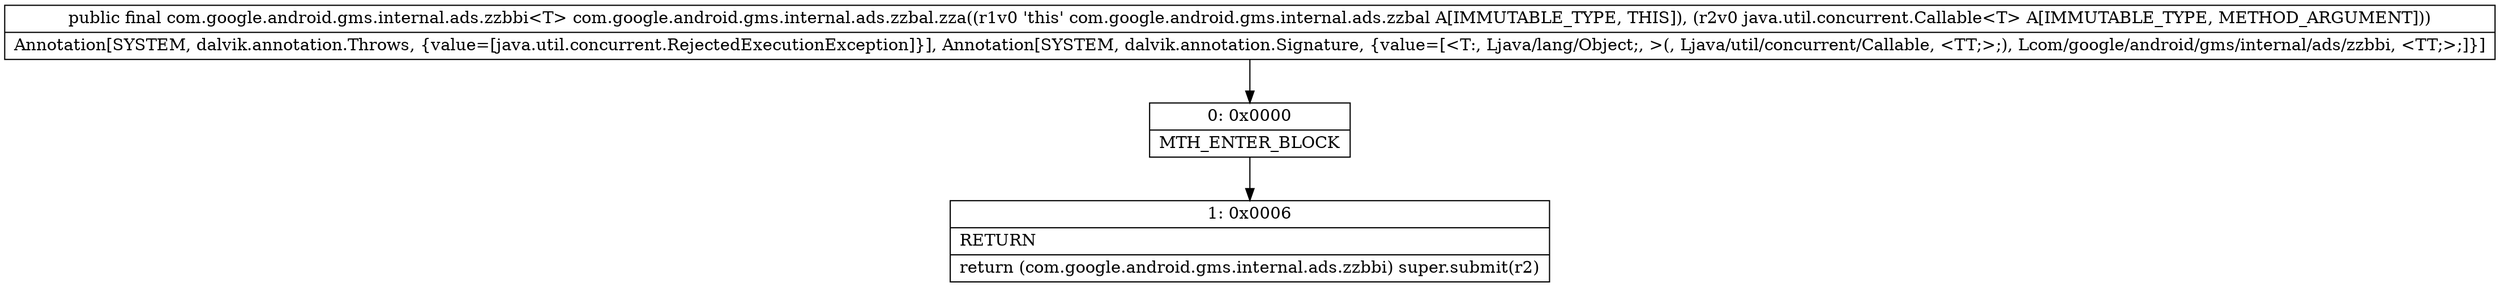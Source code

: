 digraph "CFG forcom.google.android.gms.internal.ads.zzbal.zza(Ljava\/util\/concurrent\/Callable;)Lcom\/google\/android\/gms\/internal\/ads\/zzbbi;" {
Node_0 [shape=record,label="{0\:\ 0x0000|MTH_ENTER_BLOCK\l}"];
Node_1 [shape=record,label="{1\:\ 0x0006|RETURN\l|return (com.google.android.gms.internal.ads.zzbbi) super.submit(r2)\l}"];
MethodNode[shape=record,label="{public final com.google.android.gms.internal.ads.zzbbi\<T\> com.google.android.gms.internal.ads.zzbal.zza((r1v0 'this' com.google.android.gms.internal.ads.zzbal A[IMMUTABLE_TYPE, THIS]), (r2v0 java.util.concurrent.Callable\<T\> A[IMMUTABLE_TYPE, METHOD_ARGUMENT]))  | Annotation[SYSTEM, dalvik.annotation.Throws, \{value=[java.util.concurrent.RejectedExecutionException]\}], Annotation[SYSTEM, dalvik.annotation.Signature, \{value=[\<T:, Ljava\/lang\/Object;, \>(, Ljava\/util\/concurrent\/Callable, \<TT;\>;), Lcom\/google\/android\/gms\/internal\/ads\/zzbbi, \<TT;\>;]\}]\l}"];
MethodNode -> Node_0;
Node_0 -> Node_1;
}

